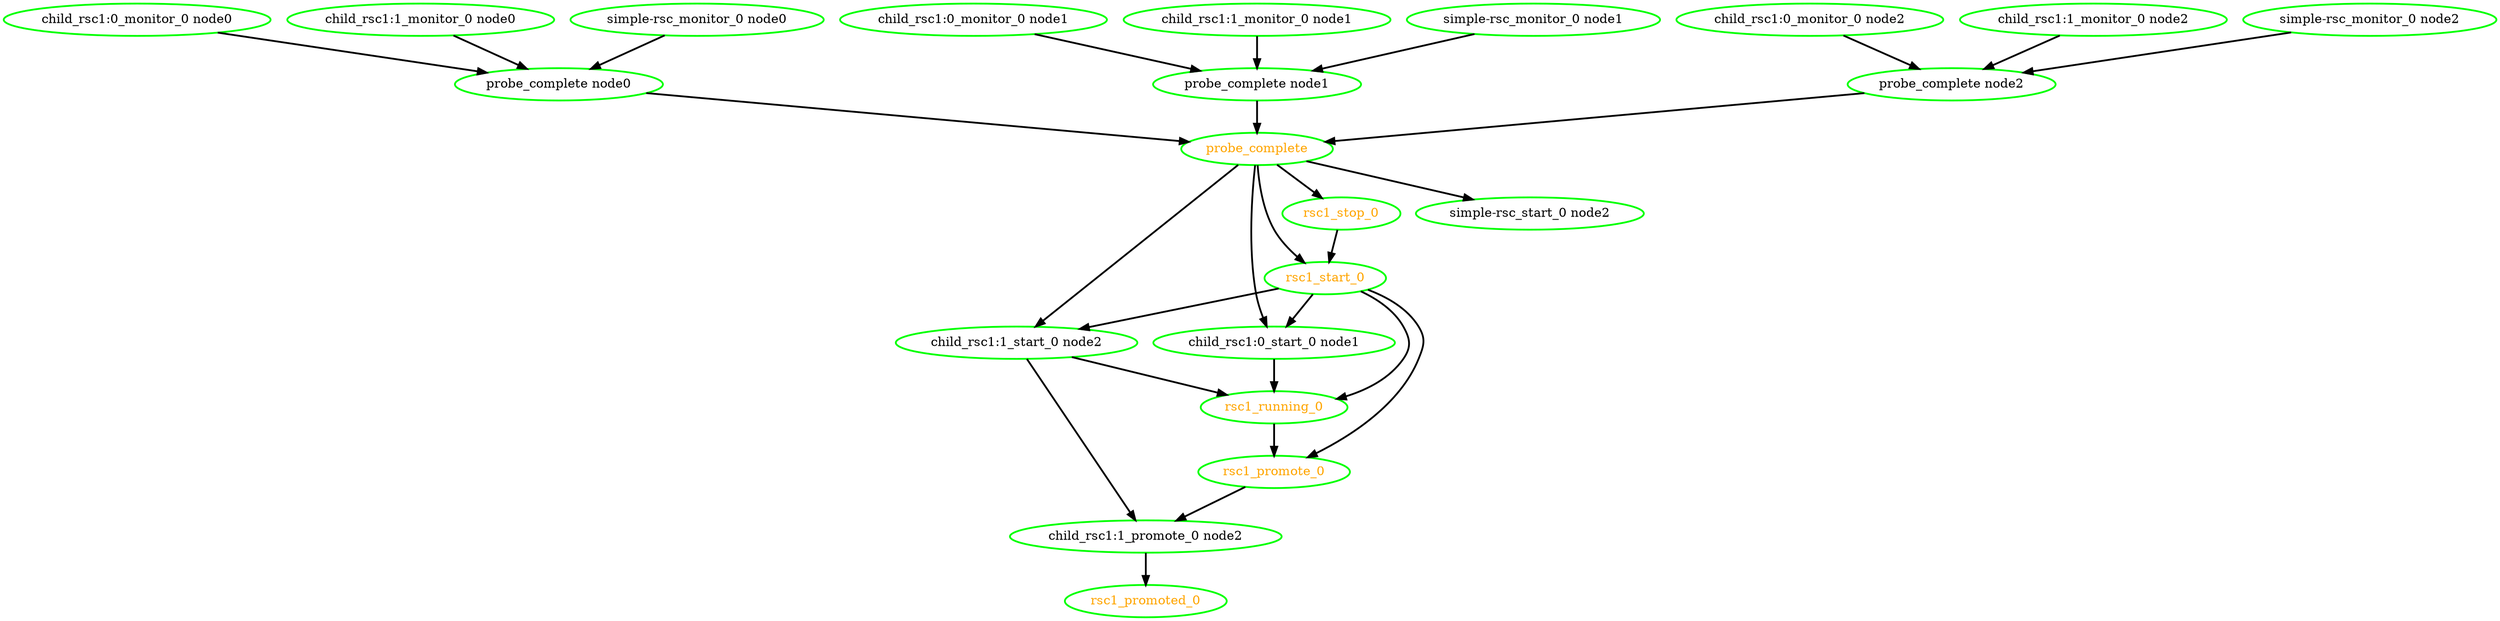 digraph "g" {
"child_rsc1:0_monitor_0 node0" -> "probe_complete node0" [ style = bold]
"child_rsc1:0_monitor_0 node0" [ style=bold color="green" fontcolor="black"  ]
"child_rsc1:0_monitor_0 node1" -> "probe_complete node1" [ style = bold]
"child_rsc1:0_monitor_0 node1" [ style=bold color="green" fontcolor="black"  ]
"child_rsc1:0_monitor_0 node2" -> "probe_complete node2" [ style = bold]
"child_rsc1:0_monitor_0 node2" [ style=bold color="green" fontcolor="black"  ]
"child_rsc1:0_start_0 node1" -> "rsc1_running_0" [ style = bold]
"child_rsc1:0_start_0 node1" [ style=bold color="green" fontcolor="black"  ]
"child_rsc1:1_monitor_0 node0" -> "probe_complete node0" [ style = bold]
"child_rsc1:1_monitor_0 node0" [ style=bold color="green" fontcolor="black"  ]
"child_rsc1:1_monitor_0 node1" -> "probe_complete node1" [ style = bold]
"child_rsc1:1_monitor_0 node1" [ style=bold color="green" fontcolor="black"  ]
"child_rsc1:1_monitor_0 node2" -> "probe_complete node2" [ style = bold]
"child_rsc1:1_monitor_0 node2" [ style=bold color="green" fontcolor="black"  ]
"child_rsc1:1_promote_0 node2" -> "rsc1_promoted_0" [ style = bold]
"child_rsc1:1_promote_0 node2" [ style=bold color="green" fontcolor="black"  ]
"child_rsc1:1_start_0 node2" -> "child_rsc1:1_promote_0 node2" [ style = bold]
"child_rsc1:1_start_0 node2" -> "rsc1_running_0" [ style = bold]
"child_rsc1:1_start_0 node2" [ style=bold color="green" fontcolor="black"  ]
"probe_complete node0" -> "probe_complete" [ style = bold]
"probe_complete node0" [ style=bold color="green" fontcolor="black"  ]
"probe_complete node1" -> "probe_complete" [ style = bold]
"probe_complete node1" [ style=bold color="green" fontcolor="black"  ]
"probe_complete node2" -> "probe_complete" [ style = bold]
"probe_complete node2" [ style=bold color="green" fontcolor="black"  ]
"probe_complete" -> "child_rsc1:0_start_0 node1" [ style = bold]
"probe_complete" -> "child_rsc1:1_start_0 node2" [ style = bold]
"probe_complete" -> "rsc1_start_0" [ style = bold]
"probe_complete" -> "rsc1_stop_0" [ style = bold]
"probe_complete" -> "simple-rsc_start_0 node2" [ style = bold]
"probe_complete" [ style=bold color="green" fontcolor="orange"  ]
"rsc1_promote_0" -> "child_rsc1:1_promote_0 node2" [ style = bold]
"rsc1_promote_0" [ style=bold color="green" fontcolor="orange"  ]
"rsc1_promoted_0" [ style=bold color="green" fontcolor="orange"  ]
"rsc1_running_0" -> "rsc1_promote_0" [ style = bold]
"rsc1_running_0" [ style=bold color="green" fontcolor="orange"  ]
"rsc1_start_0" -> "child_rsc1:0_start_0 node1" [ style = bold]
"rsc1_start_0" -> "child_rsc1:1_start_0 node2" [ style = bold]
"rsc1_start_0" -> "rsc1_promote_0" [ style = bold]
"rsc1_start_0" -> "rsc1_running_0" [ style = bold]
"rsc1_start_0" [ style=bold color="green" fontcolor="orange"  ]
"rsc1_stop_0" -> "rsc1_start_0" [ style = bold]
"rsc1_stop_0" [ style=bold color="green" fontcolor="orange"  ]
"simple-rsc_monitor_0 node0" -> "probe_complete node0" [ style = bold]
"simple-rsc_monitor_0 node0" [ style=bold color="green" fontcolor="black"  ]
"simple-rsc_monitor_0 node1" -> "probe_complete node1" [ style = bold]
"simple-rsc_monitor_0 node1" [ style=bold color="green" fontcolor="black"  ]
"simple-rsc_monitor_0 node2" -> "probe_complete node2" [ style = bold]
"simple-rsc_monitor_0 node2" [ style=bold color="green" fontcolor="black"  ]
"simple-rsc_start_0 node2" [ style=bold color="green" fontcolor="black"  ]
}
